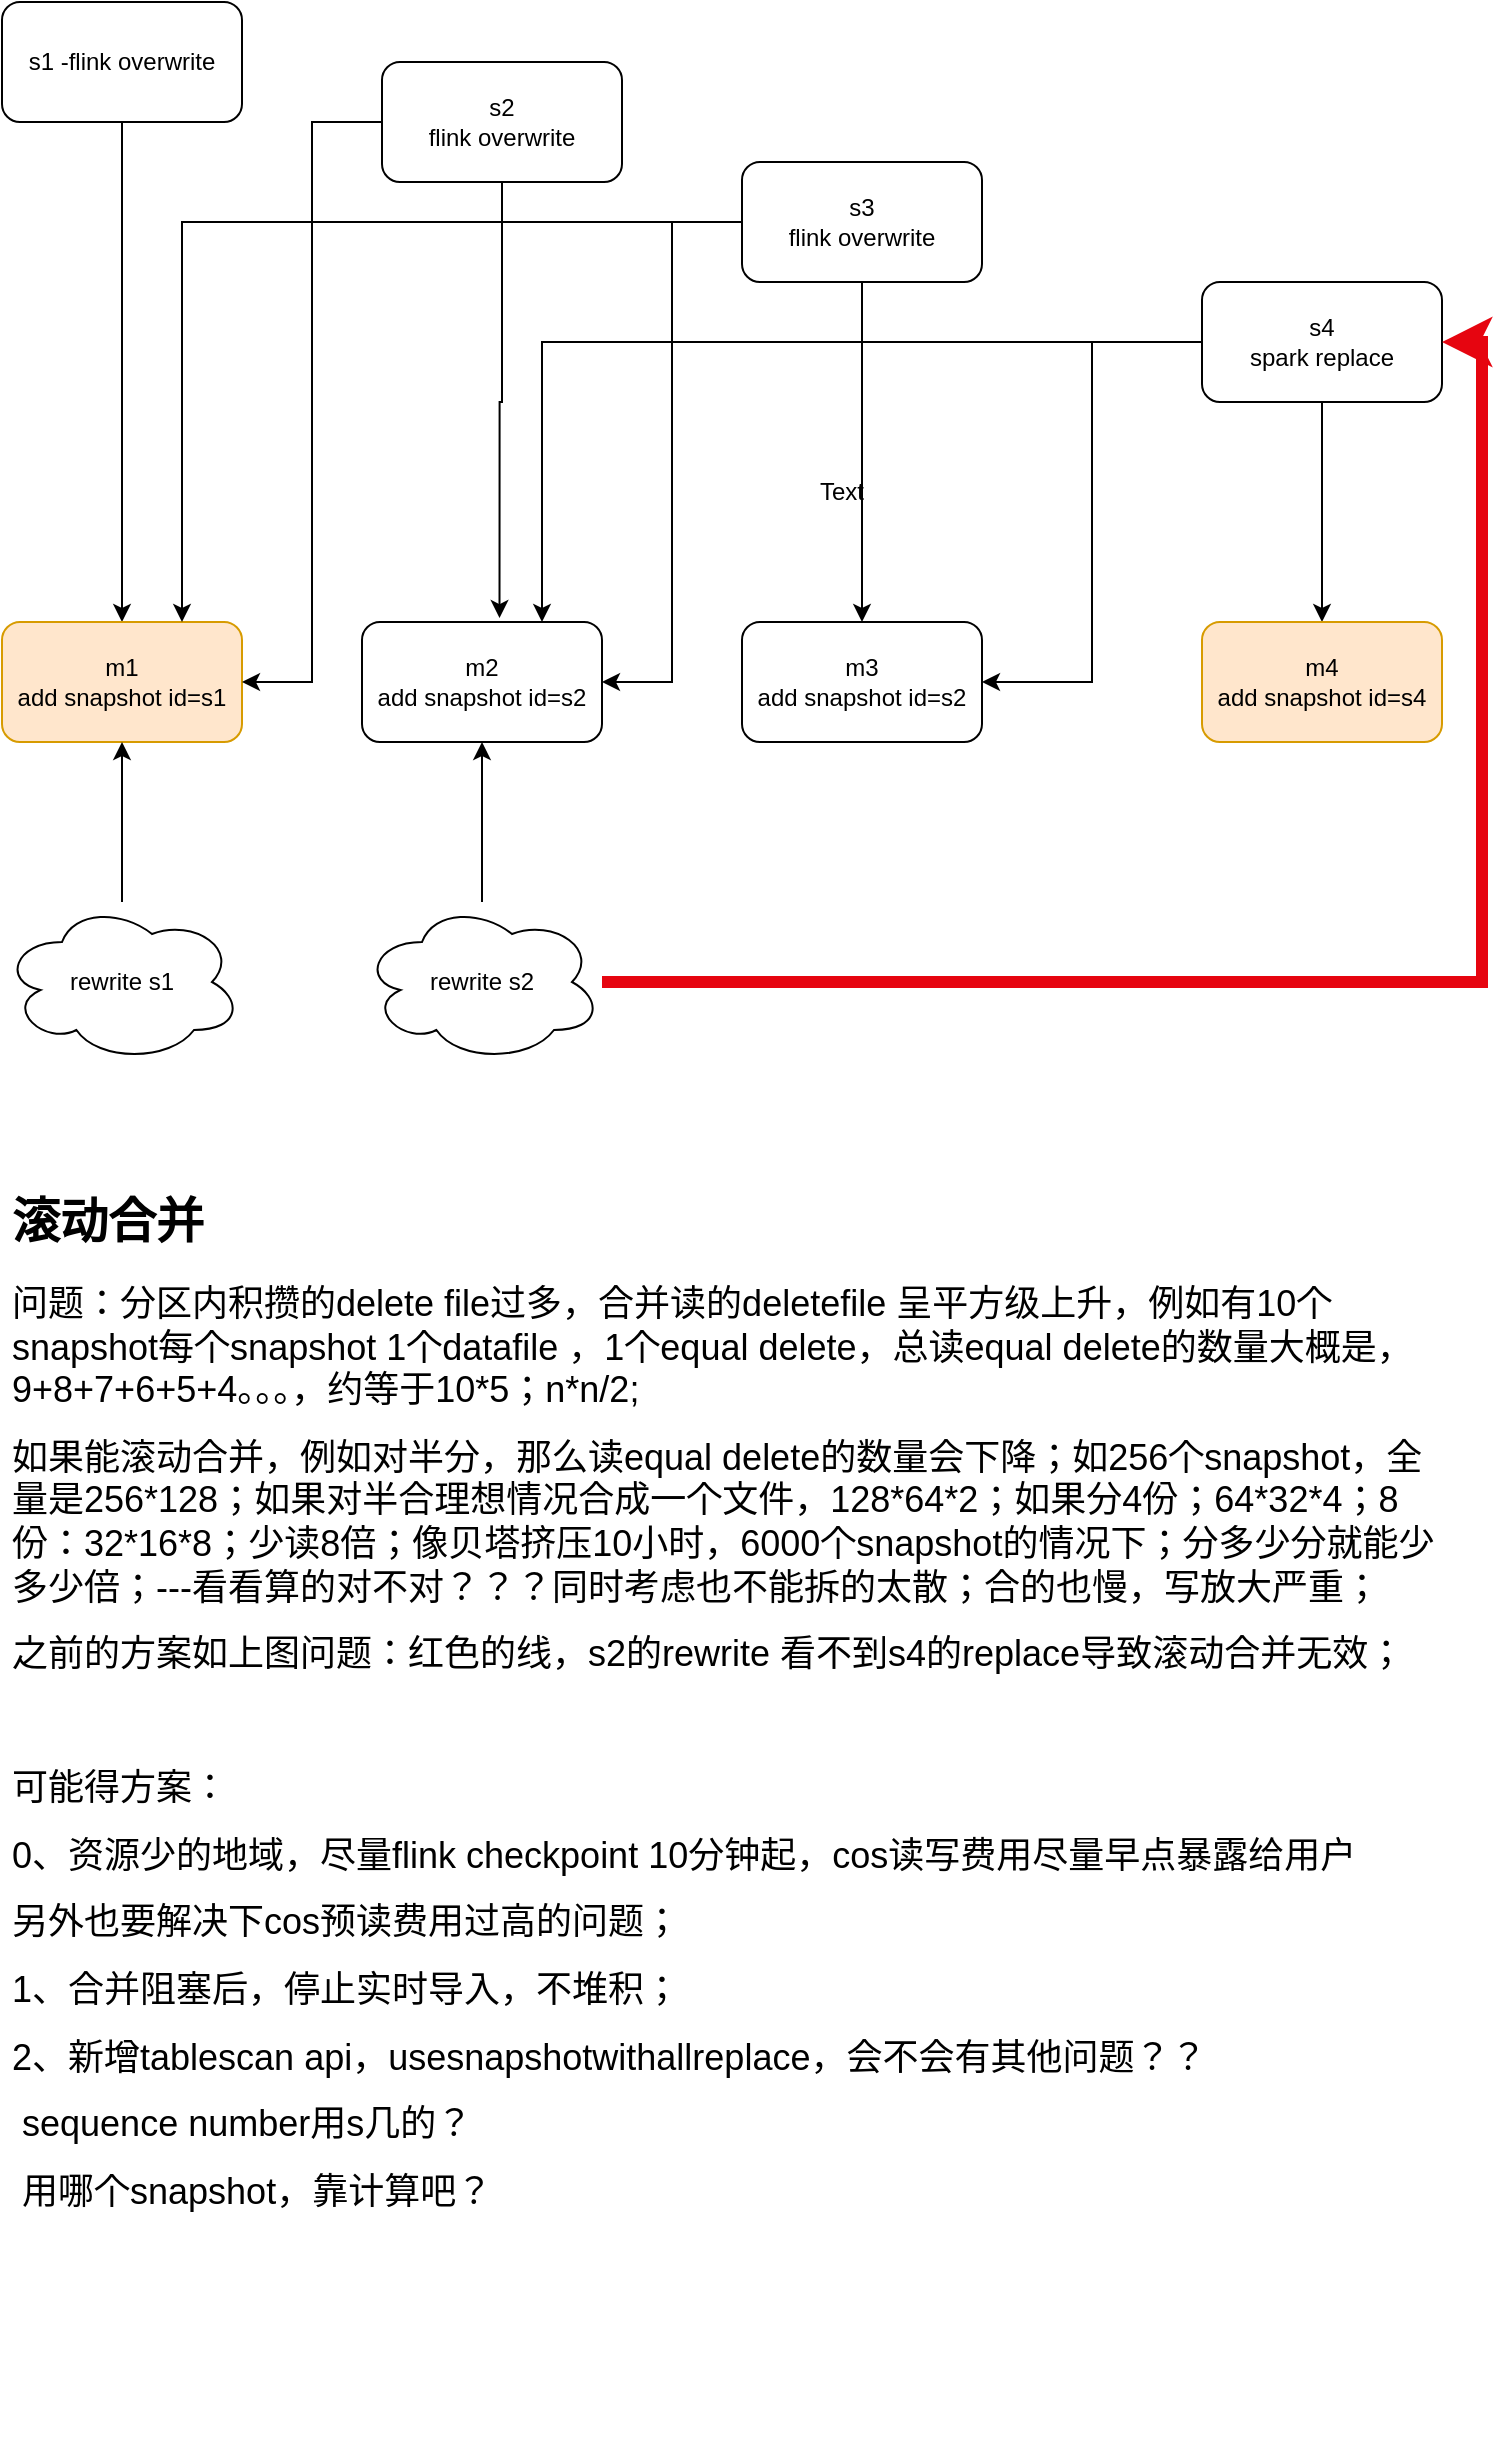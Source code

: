 <mxfile version="20.8.20" type="github">
  <diagram name="Page-1" id="wSD7aWhiaOsn0769-55M">
    <mxGraphModel dx="1115" dy="653" grid="1" gridSize="10" guides="1" tooltips="1" connect="1" arrows="1" fold="1" page="1" pageScale="1" pageWidth="827" pageHeight="1169" math="0" shadow="0">
      <root>
        <mxCell id="0" />
        <mxCell id="1" parent="0" />
        <mxCell id="8S_lbJf9ANVd9fui1O2--10" style="edgeStyle=orthogonalEdgeStyle;rounded=0;orthogonalLoop=1;jettySize=auto;html=1;" parent="1" source="8S_lbJf9ANVd9fui1O2--1" target="8S_lbJf9ANVd9fui1O2--2" edge="1">
          <mxGeometry relative="1" as="geometry" />
        </mxCell>
        <mxCell id="8S_lbJf9ANVd9fui1O2--1" value="s1 -flink overwrite" style="rounded=1;whiteSpace=wrap;html=1;" parent="1" vertex="1">
          <mxGeometry x="60" y="160" width="120" height="60" as="geometry" />
        </mxCell>
        <mxCell id="8S_lbJf9ANVd9fui1O2--2" value="m1&lt;br&gt;add snapshot id=s1" style="rounded=1;whiteSpace=wrap;html=1;fillColor=#ffe6cc;strokeColor=#d79b00;" parent="1" vertex="1">
          <mxGeometry x="60" y="470" width="120" height="60" as="geometry" />
        </mxCell>
        <mxCell id="8S_lbJf9ANVd9fui1O2--11" style="edgeStyle=orthogonalEdgeStyle;rounded=0;orthogonalLoop=1;jettySize=auto;html=1;entryX=1;entryY=0.5;entryDx=0;entryDy=0;" parent="1" source="8S_lbJf9ANVd9fui1O2--4" target="8S_lbJf9ANVd9fui1O2--2" edge="1">
          <mxGeometry relative="1" as="geometry" />
        </mxCell>
        <mxCell id="8S_lbJf9ANVd9fui1O2--12" style="edgeStyle=orthogonalEdgeStyle;rounded=0;orthogonalLoop=1;jettySize=auto;html=1;entryX=0.573;entryY=-0.033;entryDx=0;entryDy=0;entryPerimeter=0;" parent="1" source="8S_lbJf9ANVd9fui1O2--4" target="8S_lbJf9ANVd9fui1O2--5" edge="1">
          <mxGeometry relative="1" as="geometry" />
        </mxCell>
        <mxCell id="8S_lbJf9ANVd9fui1O2--4" value="s2&lt;br&gt;flink overwrite" style="rounded=1;whiteSpace=wrap;html=1;" parent="1" vertex="1">
          <mxGeometry x="250" y="190" width="120" height="60" as="geometry" />
        </mxCell>
        <mxCell id="8S_lbJf9ANVd9fui1O2--5" value="m2&lt;br&gt;add snapshot id=s2" style="rounded=1;whiteSpace=wrap;html=1;" parent="1" vertex="1">
          <mxGeometry x="240" y="470" width="120" height="60" as="geometry" />
        </mxCell>
        <mxCell id="8S_lbJf9ANVd9fui1O2--13" style="edgeStyle=orthogonalEdgeStyle;rounded=0;orthogonalLoop=1;jettySize=auto;html=1;" parent="1" source="8S_lbJf9ANVd9fui1O2--7" target="8S_lbJf9ANVd9fui1O2--2" edge="1">
          <mxGeometry relative="1" as="geometry">
            <Array as="points">
              <mxPoint x="150" y="270" />
            </Array>
          </mxGeometry>
        </mxCell>
        <mxCell id="8S_lbJf9ANVd9fui1O2--14" style="edgeStyle=orthogonalEdgeStyle;rounded=0;orthogonalLoop=1;jettySize=auto;html=1;entryX=0.5;entryY=0;entryDx=0;entryDy=0;" parent="1" source="8S_lbJf9ANVd9fui1O2--7" target="8S_lbJf9ANVd9fui1O2--8" edge="1">
          <mxGeometry relative="1" as="geometry" />
        </mxCell>
        <mxCell id="8S_lbJf9ANVd9fui1O2--15" style="edgeStyle=orthogonalEdgeStyle;rounded=0;orthogonalLoop=1;jettySize=auto;html=1;entryX=1;entryY=0.5;entryDx=0;entryDy=0;" parent="1" source="8S_lbJf9ANVd9fui1O2--7" target="8S_lbJf9ANVd9fui1O2--5" edge="1">
          <mxGeometry relative="1" as="geometry" />
        </mxCell>
        <mxCell id="8S_lbJf9ANVd9fui1O2--7" value="s3&lt;br&gt;flink overwrite" style="rounded=1;whiteSpace=wrap;html=1;" parent="1" vertex="1">
          <mxGeometry x="430" y="240" width="120" height="60" as="geometry" />
        </mxCell>
        <mxCell id="8S_lbJf9ANVd9fui1O2--8" value="m3&lt;br&gt;add snapshot id=s2" style="rounded=1;whiteSpace=wrap;html=1;" parent="1" vertex="1">
          <mxGeometry x="430" y="470" width="120" height="60" as="geometry" />
        </mxCell>
        <mxCell id="8S_lbJf9ANVd9fui1O2--30" style="edgeStyle=orthogonalEdgeStyle;rounded=0;orthogonalLoop=1;jettySize=auto;html=1;entryX=1;entryY=0.5;entryDx=0;entryDy=0;" parent="1" source="8S_lbJf9ANVd9fui1O2--28" target="8S_lbJf9ANVd9fui1O2--8" edge="1">
          <mxGeometry relative="1" as="geometry">
            <mxPoint x="1170" y="500" as="targetPoint" />
          </mxGeometry>
        </mxCell>
        <mxCell id="8S_lbJf9ANVd9fui1O2--31" style="edgeStyle=orthogonalEdgeStyle;rounded=0;orthogonalLoop=1;jettySize=auto;html=1;entryX=0.5;entryY=0;entryDx=0;entryDy=0;" parent="1" source="8S_lbJf9ANVd9fui1O2--28" target="8S_lbJf9ANVd9fui1O2--29" edge="1">
          <mxGeometry relative="1" as="geometry" />
        </mxCell>
        <mxCell id="8S_lbJf9ANVd9fui1O2--33" style="edgeStyle=orthogonalEdgeStyle;rounded=0;orthogonalLoop=1;jettySize=auto;html=1;entryX=0.75;entryY=0;entryDx=0;entryDy=0;" parent="1" source="8S_lbJf9ANVd9fui1O2--28" target="8S_lbJf9ANVd9fui1O2--5" edge="1">
          <mxGeometry relative="1" as="geometry" />
        </mxCell>
        <mxCell id="8S_lbJf9ANVd9fui1O2--28" value="s4&lt;br&gt;spark replace" style="rounded=1;whiteSpace=wrap;html=1;" parent="1" vertex="1">
          <mxGeometry x="660" y="300" width="120" height="60" as="geometry" />
        </mxCell>
        <mxCell id="8S_lbJf9ANVd9fui1O2--29" value="m4&lt;br&gt;add snapshot id=s4" style="rounded=1;whiteSpace=wrap;html=1;fillColor=#ffe6cc;strokeColor=#d79b00;" parent="1" vertex="1">
          <mxGeometry x="660" y="470" width="120" height="60" as="geometry" />
        </mxCell>
        <mxCell id="8S_lbJf9ANVd9fui1O2--34" value="Text" style="text;html=1;strokeColor=none;fillColor=none;align=center;verticalAlign=middle;whiteSpace=wrap;rounded=0;" parent="1" vertex="1">
          <mxGeometry x="450" y="390" width="60" height="30" as="geometry" />
        </mxCell>
        <mxCell id="8S_lbJf9ANVd9fui1O2--36" style="edgeStyle=orthogonalEdgeStyle;rounded=0;orthogonalLoop=1;jettySize=auto;html=1;" parent="1" source="8S_lbJf9ANVd9fui1O2--35" target="8S_lbJf9ANVd9fui1O2--2" edge="1">
          <mxGeometry relative="1" as="geometry" />
        </mxCell>
        <mxCell id="8S_lbJf9ANVd9fui1O2--35" value="rewrite s1" style="ellipse;shape=cloud;whiteSpace=wrap;html=1;" parent="1" vertex="1">
          <mxGeometry x="60" y="610" width="120" height="80" as="geometry" />
        </mxCell>
        <mxCell id="8S_lbJf9ANVd9fui1O2--38" style="edgeStyle=orthogonalEdgeStyle;rounded=0;orthogonalLoop=1;jettySize=auto;html=1;entryX=0.5;entryY=1;entryDx=0;entryDy=0;" parent="1" source="8S_lbJf9ANVd9fui1O2--37" target="8S_lbJf9ANVd9fui1O2--5" edge="1">
          <mxGeometry relative="1" as="geometry" />
        </mxCell>
        <mxCell id="8S_lbJf9ANVd9fui1O2--39" style="edgeStyle=orthogonalEdgeStyle;rounded=0;orthogonalLoop=1;jettySize=auto;html=1;entryX=1;entryY=0.5;entryDx=0;entryDy=0;strokeColor=#e60510;strokeWidth=6;" parent="1" source="8S_lbJf9ANVd9fui1O2--37" target="8S_lbJf9ANVd9fui1O2--28" edge="1">
          <mxGeometry relative="1" as="geometry" />
        </mxCell>
        <mxCell id="8S_lbJf9ANVd9fui1O2--37" value="rewrite s2" style="ellipse;shape=cloud;whiteSpace=wrap;html=1;" parent="1" vertex="1">
          <mxGeometry x="240" y="610" width="120" height="80" as="geometry" />
        </mxCell>
        <mxCell id="FvmVjzz8w12ZDyq30Ky1-1" value="&lt;h1&gt;&lt;font style=&quot;font-size: 24px;&quot;&gt;滚动合并&lt;/font&gt;&lt;/h1&gt;&lt;p&gt;&lt;font style=&quot;font-size: 18px;&quot;&gt;问题：分区内积攒的delete file过多，合并读的deletefile 呈平方级上升，例如有10个snapshot每个snapshot 1个datafile ，1个equal delete，总读equal delete的数量大概是，9+8+7+6+5+4。。。，约等于10*5；n*n/2;&lt;/font&gt;&lt;/p&gt;&lt;p&gt;&lt;font style=&quot;font-size: 18px;&quot;&gt;如果能滚动合并，例如对半分，那么读equal delete的数量会下降；如256个snapshot，全量是256*128；如果对半合理想情况合成一个文件，128*64*2；如果分4份；64*32*4；8份：32*16*8；少读8倍；像贝塔挤压10小时，6000个snapshot的情况下；分多少分就能少多少倍；---看看算的对不对？？？同时考虑也不能拆的太散；合的也慢，写放大严重；&lt;/font&gt;&lt;/p&gt;&lt;p&gt;&lt;font style=&quot;font-size: 18px;&quot;&gt;之前的方案如上图问题：红色的线，s2的rewrite 看不到s4的replace导致滚动合并无效；&lt;/font&gt;&lt;/p&gt;&lt;p&gt;&lt;font style=&quot;font-size: 18px;&quot;&gt;&lt;br&gt;&lt;/font&gt;&lt;/p&gt;&lt;p&gt;&lt;font style=&quot;font-size: 18px;&quot;&gt;可能得方案：&lt;/font&gt;&lt;/p&gt;&lt;p&gt;&lt;font style=&quot;font-size: 18px;&quot;&gt;0、资源少的地域，尽量flink checkpoint 10分钟起，cos读写费用尽量早点暴露给用户&lt;/font&gt;&lt;/p&gt;&lt;p&gt;&lt;font style=&quot;font-size: 18px;&quot;&gt;另外也要解决下cos预读费用过高的问题；&lt;/font&gt;&lt;/p&gt;&lt;p&gt;&lt;font style=&quot;font-size: 18px;&quot;&gt;1、合并阻塞后，停止实时导入，不堆积；&lt;/font&gt;&lt;/p&gt;&lt;p&gt;&lt;font style=&quot;font-size: 18px;&quot;&gt;2、新增tablescan api，usesnapshotwithallreplace，会不会有其他问题？？&lt;/font&gt;&lt;/p&gt;&lt;p&gt;&lt;font style=&quot;font-size: 18px;&quot;&gt;&lt;span style=&quot;white-space: pre;&quot;&gt;	&lt;/span&gt;sequence number用s几的？&lt;/font&gt;&lt;/p&gt;&lt;p&gt;&lt;span style=&quot;font-size: 18px;&quot;&gt;&lt;span style=&quot;white-space: pre;&quot;&gt;	&lt;/span&gt;用哪个snapshot，靠计算吧？&lt;/span&gt;&lt;/p&gt;&lt;p&gt;&lt;font style=&quot;font-size: 18px;&quot;&gt;&lt;br&gt;&lt;/font&gt;&lt;/p&gt;&lt;p&gt;&lt;font style=&quot;font-size: 18px;&quot;&gt;&lt;br&gt;&lt;/font&gt;&lt;/p&gt;&lt;p&gt;&lt;font style=&quot;font-size: 18px;&quot;&gt;&lt;br&gt;&lt;/font&gt;&lt;/p&gt;&lt;p&gt;&lt;font style=&quot;font-size: 18px;&quot;&gt;&lt;br&gt;&lt;/font&gt;&lt;/p&gt;" style="text;html=1;strokeColor=none;fillColor=none;spacing=5;spacingTop=-20;whiteSpace=wrap;overflow=hidden;rounded=0;" parent="1" vertex="1">
          <mxGeometry x="60" y="750" width="730" height="630" as="geometry" />
        </mxCell>
      </root>
    </mxGraphModel>
  </diagram>
</mxfile>
